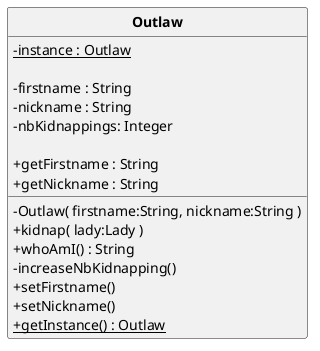 @startuml

skinparam style strictuml
skinparam classAttributeIconSize 0
skinparam classFontStyle Bold
hide enum methods

class Outlaw {

    - {static} instance : Outlaw
    - Outlaw( firstname:String, nickname:String )

    - firstname : String
    - nickname : String
    - nbKidnappings: Integer

    + kidnap( lady:Lady )
    + whoAmI() : String
    - increaseNbKidnapping()
    + setFirstname()
    + setNickname()
    + getFirstname : String
    + getNickname : String
    + {static} getInstance() : Outlaw

}

@enduml